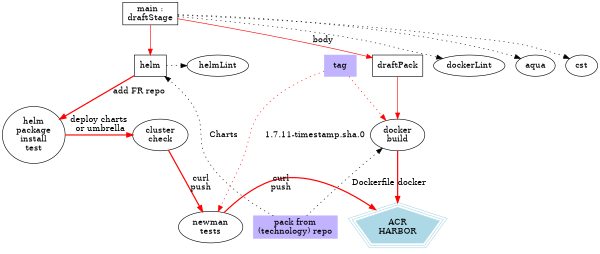 digraph G {
size ="4,4";
{ rank = min; "main";}
main [label="main :\ndraftStage", shape=box];
{ rank = same; "draftPack"; "dockerLint"; "helm"; "aqua"; "cst"; }
//main -> {draftPack , dockerLint, helm, aqua, cst}
main -> draftPack [label=" body", color=red];
main -> dockerLint [style=dotted];
draftPack [shape=box]; /* this is a comment */
draftPack -> build [weight=8, color=red];
subgraph cluster_1
  {
      aqua; cst;
  }
main -> aqua [style=dotted];
main -> cst [style=dotted];
main -> helm [weight=8, color=red, rankdir=LR];
{ rank = same; "helm"; "helmLint"; }
helm [shape=box];
helm -> helmLint [style=dotted];
subgraph cluster_2
  {
      helmPackage; cluster;
  }
helm -> helmPackage [weight=5, color=red, style=bold, label="add FR repo"]
{ rank = same; "build"; "helmPackage"; "cluster";  }
helmPackage [label="helm\npackage\ninstall\ntest"];
helmPackage -> cluster [color=red, style=bold, label="deploy charts\n or umbrella"]
cluster [label="cluster\ncheck"];
cluster -> tests [color=red, style=bold,label="curl\npush"]
{ rank = sink; "tests";}
tests [label="newman\ntests"];
tests -> push [color=red, style=bold,label="curl\npush"]
{ rank = sink; "repo"; "push";}
repo -> build [label="Dockerfile", style=dotted]
repo -> helm [label="Charts", style=dotted]
edge [color=red]; // so is this
build -> push [style=bold,label="docker"];
build [label="docker\nbuild"];
node [shape=box,style=filled,color=".7 .3 1.0"];
repo [label="pack from\n(technology) repo", shape=box,style=filled,color=".7 .3 1.0"];
push [label="ACR\nHARBOR", shape=polygon,sides=5,peripheries=3,color=lightblue,style=filled];
tag [label="tag", shape=box,style=filled,color=".7 .3 1.0"];
tag -> build [label="", style=dotted]
tag -> tests [label="1.7.11-timestamp.sha.0", style=dotted]
}
